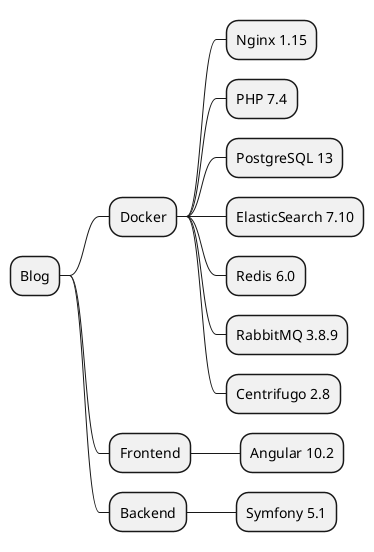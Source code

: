 @startmindmap
+ Blog
++ Docker
+++ Nginx 1.15
+++ PHP 7.4
+++ PostgreSQL 13
+++ ElasticSearch 7.10
+++ Redis 6.0
+++ RabbitMQ 3.8.9
+++ Centrifugo 2.8
++ Frontend
+++ Angular 10.2
++ Backend
+++ Symfony 5.1
@endmindmap
